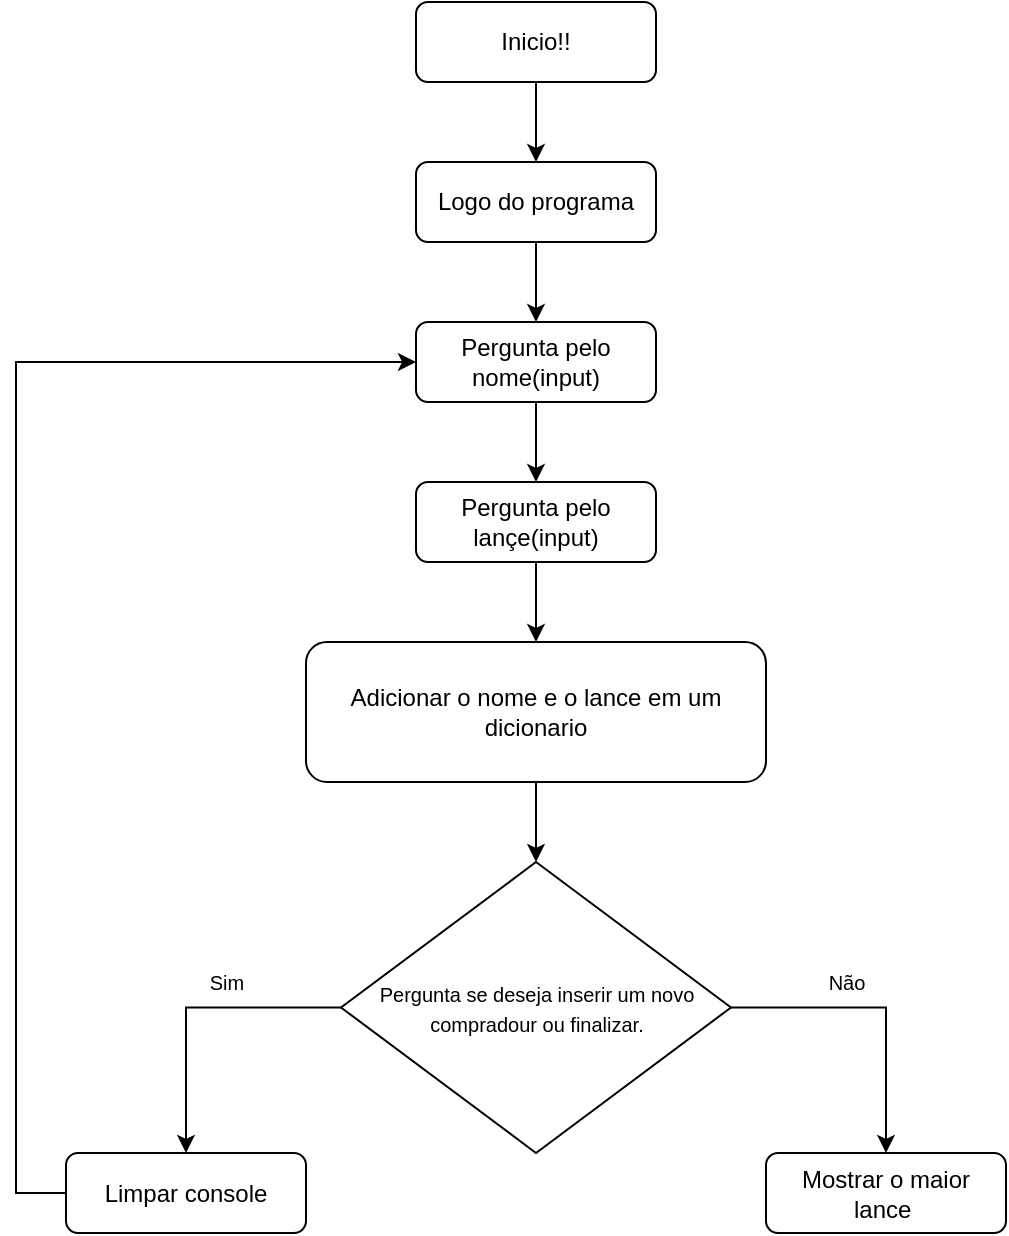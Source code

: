 <mxfile version="15.8.4" type="device"><diagram id="C5RBs43oDa-KdzZeNtuy" name="Page-1"><mxGraphModel dx="1038" dy="689" grid="1" gridSize="10" guides="1" tooltips="1" connect="1" arrows="1" fold="1" page="1" pageScale="1" pageWidth="827" pageHeight="1169" math="0" shadow="0"><root><mxCell id="WIyWlLk6GJQsqaUBKTNV-0"/><mxCell id="WIyWlLk6GJQsqaUBKTNV-1" parent="WIyWlLk6GJQsqaUBKTNV-0"/><mxCell id="NWR3JnD_TJi5d0H7Rbfe-1" value="" style="edgeStyle=orthogonalEdgeStyle;rounded=0;orthogonalLoop=1;jettySize=auto;html=1;" edge="1" parent="WIyWlLk6GJQsqaUBKTNV-1" source="WIyWlLk6GJQsqaUBKTNV-3" target="NWR3JnD_TJi5d0H7Rbfe-0"><mxGeometry relative="1" as="geometry"/></mxCell><mxCell id="WIyWlLk6GJQsqaUBKTNV-3" value="Inicio!!" style="rounded=1;whiteSpace=wrap;html=1;fontSize=12;glass=0;strokeWidth=1;shadow=0;" parent="WIyWlLk6GJQsqaUBKTNV-1" vertex="1"><mxGeometry x="370" y="40" width="120" height="40" as="geometry"/></mxCell><mxCell id="NWR3JnD_TJi5d0H7Rbfe-3" value="" style="edgeStyle=orthogonalEdgeStyle;rounded=0;orthogonalLoop=1;jettySize=auto;html=1;" edge="1" parent="WIyWlLk6GJQsqaUBKTNV-1" source="NWR3JnD_TJi5d0H7Rbfe-0" target="NWR3JnD_TJi5d0H7Rbfe-2"><mxGeometry relative="1" as="geometry"/></mxCell><mxCell id="NWR3JnD_TJi5d0H7Rbfe-0" value="Logo do programa" style="rounded=1;whiteSpace=wrap;html=1;fontSize=12;glass=0;strokeWidth=1;shadow=0;" vertex="1" parent="WIyWlLk6GJQsqaUBKTNV-1"><mxGeometry x="370" y="120" width="120" height="40" as="geometry"/></mxCell><mxCell id="NWR3JnD_TJi5d0H7Rbfe-5" value="" style="edgeStyle=orthogonalEdgeStyle;rounded=0;orthogonalLoop=1;jettySize=auto;html=1;" edge="1" parent="WIyWlLk6GJQsqaUBKTNV-1" source="NWR3JnD_TJi5d0H7Rbfe-2" target="NWR3JnD_TJi5d0H7Rbfe-4"><mxGeometry relative="1" as="geometry"/></mxCell><mxCell id="NWR3JnD_TJi5d0H7Rbfe-2" value="Pergunta pelo nome(input)" style="rounded=1;whiteSpace=wrap;html=1;fontSize=12;glass=0;strokeWidth=1;shadow=0;" vertex="1" parent="WIyWlLk6GJQsqaUBKTNV-1"><mxGeometry x="370" y="200" width="120" height="40" as="geometry"/></mxCell><mxCell id="NWR3JnD_TJi5d0H7Rbfe-7" value="" style="edgeStyle=orthogonalEdgeStyle;rounded=0;orthogonalLoop=1;jettySize=auto;html=1;" edge="1" parent="WIyWlLk6GJQsqaUBKTNV-1" source="NWR3JnD_TJi5d0H7Rbfe-4" target="NWR3JnD_TJi5d0H7Rbfe-6"><mxGeometry relative="1" as="geometry"/></mxCell><mxCell id="NWR3JnD_TJi5d0H7Rbfe-4" value="Pergunta pelo lançe(input)" style="rounded=1;whiteSpace=wrap;html=1;fontSize=12;glass=0;strokeWidth=1;shadow=0;" vertex="1" parent="WIyWlLk6GJQsqaUBKTNV-1"><mxGeometry x="370" y="280" width="120" height="40" as="geometry"/></mxCell><mxCell id="NWR3JnD_TJi5d0H7Rbfe-10" value="" style="edgeStyle=orthogonalEdgeStyle;rounded=0;orthogonalLoop=1;jettySize=auto;html=1;fontSize=10;" edge="1" parent="WIyWlLk6GJQsqaUBKTNV-1" source="NWR3JnD_TJi5d0H7Rbfe-6" target="NWR3JnD_TJi5d0H7Rbfe-8"><mxGeometry relative="1" as="geometry"/></mxCell><mxCell id="NWR3JnD_TJi5d0H7Rbfe-6" value="Adicionar o nome e o lance em um dicionario" style="rounded=1;whiteSpace=wrap;html=1;fontSize=12;glass=0;strokeWidth=1;shadow=0;" vertex="1" parent="WIyWlLk6GJQsqaUBKTNV-1"><mxGeometry x="315" y="360" width="230" height="70" as="geometry"/></mxCell><mxCell id="NWR3JnD_TJi5d0H7Rbfe-13" style="edgeStyle=orthogonalEdgeStyle;rounded=0;orthogonalLoop=1;jettySize=auto;html=1;entryX=0.5;entryY=0;entryDx=0;entryDy=0;fontSize=10;" edge="1" parent="WIyWlLk6GJQsqaUBKTNV-1" source="NWR3JnD_TJi5d0H7Rbfe-8" target="NWR3JnD_TJi5d0H7Rbfe-11"><mxGeometry relative="1" as="geometry"/></mxCell><mxCell id="NWR3JnD_TJi5d0H7Rbfe-14" style="edgeStyle=orthogonalEdgeStyle;rounded=0;orthogonalLoop=1;jettySize=auto;html=1;entryX=0.5;entryY=0;entryDx=0;entryDy=0;fontSize=10;" edge="1" parent="WIyWlLk6GJQsqaUBKTNV-1" source="NWR3JnD_TJi5d0H7Rbfe-8" target="NWR3JnD_TJi5d0H7Rbfe-12"><mxGeometry relative="1" as="geometry"/></mxCell><mxCell id="NWR3JnD_TJi5d0H7Rbfe-8" value="&lt;font style=&quot;font-size: 10px&quot;&gt;Pergunta se deseja inserir um novo compradour ou finalizar.&lt;/font&gt;" style="rhombus;whiteSpace=wrap;html=1;" vertex="1" parent="WIyWlLk6GJQsqaUBKTNV-1"><mxGeometry x="332.5" y="470" width="195" height="145.5" as="geometry"/></mxCell><mxCell id="NWR3JnD_TJi5d0H7Rbfe-18" style="edgeStyle=orthogonalEdgeStyle;rounded=0;orthogonalLoop=1;jettySize=auto;html=1;entryX=0;entryY=0.5;entryDx=0;entryDy=0;fontSize=10;" edge="1" parent="WIyWlLk6GJQsqaUBKTNV-1" source="NWR3JnD_TJi5d0H7Rbfe-11" target="NWR3JnD_TJi5d0H7Rbfe-2"><mxGeometry relative="1" as="geometry"><Array as="points"><mxPoint x="170" y="636"/><mxPoint x="170" y="220"/></Array></mxGeometry></mxCell><mxCell id="NWR3JnD_TJi5d0H7Rbfe-11" value="Limpar console" style="rounded=1;whiteSpace=wrap;html=1;fontSize=12;glass=0;strokeWidth=1;shadow=0;" vertex="1" parent="WIyWlLk6GJQsqaUBKTNV-1"><mxGeometry x="195" y="615.5" width="120" height="40" as="geometry"/></mxCell><mxCell id="NWR3JnD_TJi5d0H7Rbfe-12" value="Mostrar o maior lance&amp;nbsp;" style="rounded=1;whiteSpace=wrap;html=1;fontSize=12;glass=0;strokeWidth=1;shadow=0;" vertex="1" parent="WIyWlLk6GJQsqaUBKTNV-1"><mxGeometry x="545" y="615.5" width="120" height="40" as="geometry"/></mxCell><mxCell id="NWR3JnD_TJi5d0H7Rbfe-15" value="Não" style="text;html=1;align=center;verticalAlign=middle;resizable=0;points=[];autosize=1;strokeColor=none;fillColor=none;fontSize=10;" vertex="1" parent="WIyWlLk6GJQsqaUBKTNV-1"><mxGeometry x="570" y="520" width="30" height="20" as="geometry"/></mxCell><mxCell id="NWR3JnD_TJi5d0H7Rbfe-16" value="Sim" style="text;html=1;align=center;verticalAlign=middle;resizable=0;points=[];autosize=1;strokeColor=none;fillColor=none;fontSize=10;" vertex="1" parent="WIyWlLk6GJQsqaUBKTNV-1"><mxGeometry x="260" y="520" width="30" height="20" as="geometry"/></mxCell></root></mxGraphModel></diagram></mxfile>